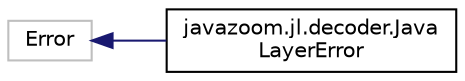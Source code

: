 digraph "Graphical Class Hierarchy"
{
 // LATEX_PDF_SIZE
  edge [fontname="Helvetica",fontsize="10",labelfontname="Helvetica",labelfontsize="10"];
  node [fontname="Helvetica",fontsize="10",shape=record];
  rankdir="LR";
  Node65 [label="Error",height=0.2,width=0.4,color="grey75", fillcolor="white", style="filled",tooltip=" "];
  Node65 -> Node0 [dir="back",color="midnightblue",fontsize="10",style="solid",fontname="Helvetica"];
  Node0 [label="javazoom.jl.decoder.Java\lLayerError",height=0.2,width=0.4,color="black", fillcolor="white", style="filled",URL="$classjavazoom_1_1jl_1_1decoder_1_1_java_layer_error.html",tooltip=" "];
}
